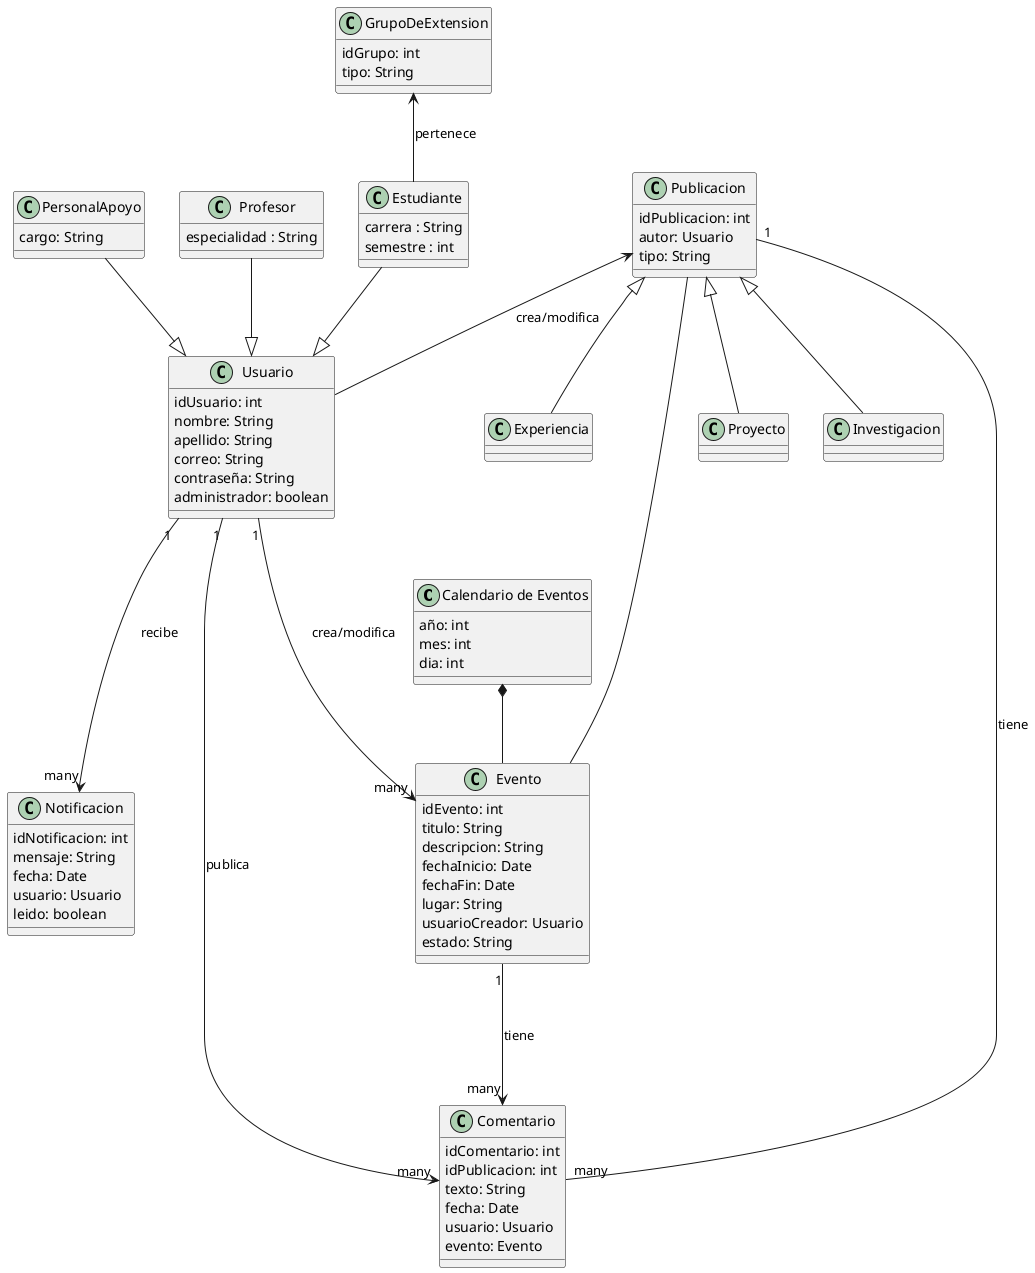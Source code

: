 @startuml proyectoClase

class "Calendario de Eventos" as Calendario {
    año: int
    mes: int 
    dia: int 
}

Usuario "1" ---> "many" Evento : crea/modifica
Usuario "1" ---> "many" Comentario : publica
Usuario "1" ---> "many" Notificacion : recibe

Profesor --|> Usuario
Estudiante --|> Usuario
PersonalApoyo --|> Usuario

GrupoDeExtension <-- Estudiante : pertenece

Publicacion -- Evento
Publicacion <-- Usuario : crea/modifica
Publicacion "1" -- "many" Comentario : tiene

Publicacion <|-- Proyecto
Publicacion <|-- Investigacion
Publicacion <|-- Experiencia

Evento "1" ---> "many" Comentario : tiene
Calendario *-- Evento

class Usuario {
    idUsuario: int
    nombre: String
    apellido: String
    correo: String
    contraseña: String
    administrador: boolean
}

class Profesor {
    especialidad : String
  }

class Estudiante {
    carrera : String
    semestre : int
  }

class GrupoDeExtension {
    idGrupo: int
    tipo: String
}

class PersonalApoyo {
    cargo: String 
}

class Proyecto {

}
class Investigacion {

}
class Experiencia {

}

class Evento {
    idEvento: int
    titulo: String
    descripcion: String
    fechaInicio: Date
    fechaFin: Date
    lugar: String
    usuarioCreador: Usuario
    estado: String
  }

class Publicacion {
    idPublicacion: int
    autor: Usuario
    tipo: String
}

class Comentario {
    idComentario: int
    idPublicacion: int
    texto: String
    fecha: Date
    usuario: Usuario
    evento: Evento
  }

class Notificacion {
    idNotificacion: int
    mensaje: String
    fecha: Date
    usuario: Usuario
    leido: boolean
  }

@enduml